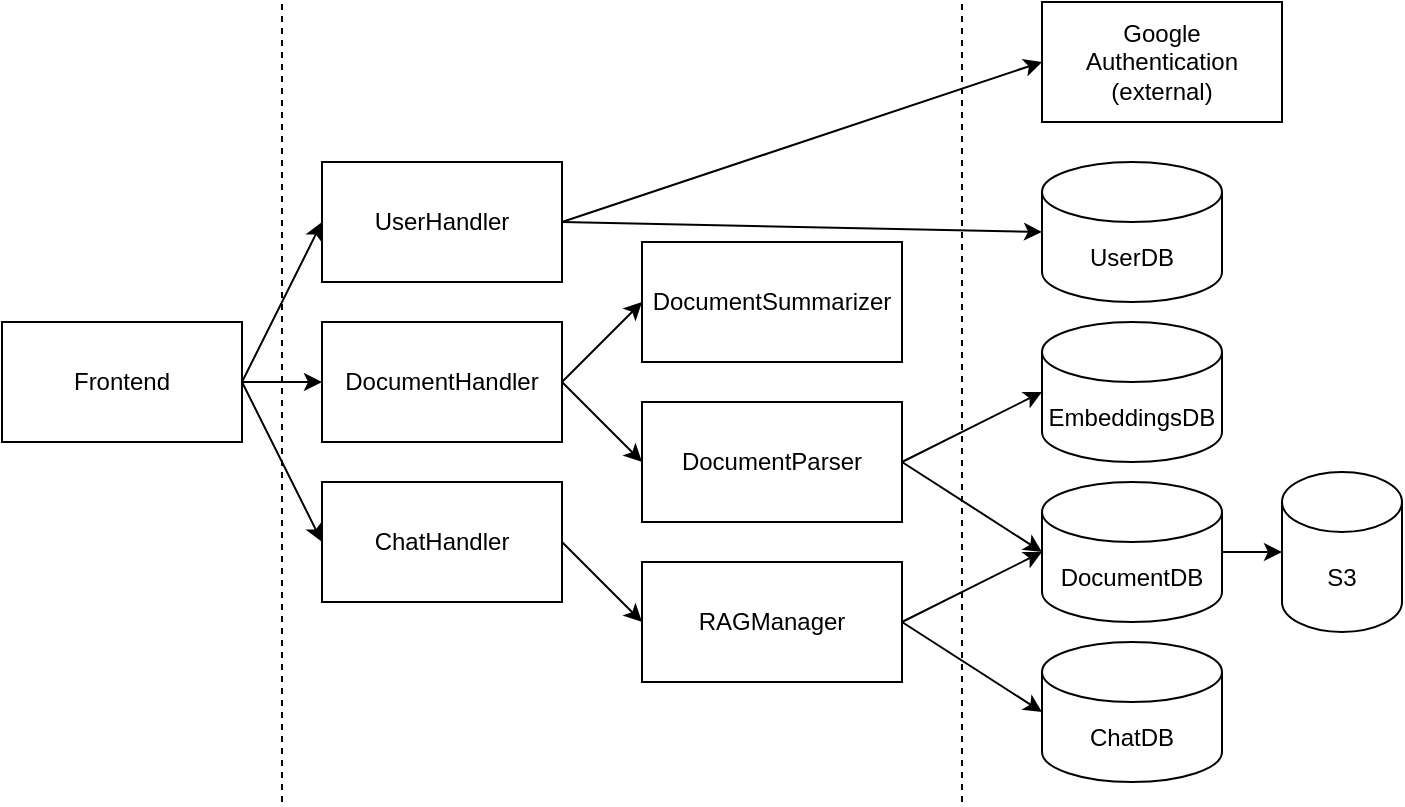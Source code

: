 <mxfile version="26.0.10">
  <diagram name="Page-1" id="CH4obqCmShr8P6OW-sn0">
    <mxGraphModel dx="995" dy="649" grid="1" gridSize="10" guides="1" tooltips="1" connect="1" arrows="1" fold="1" page="1" pageScale="1" pageWidth="850" pageHeight="1100" math="0" shadow="0">
      <root>
        <mxCell id="0" />
        <mxCell id="1" parent="0" />
        <mxCell id="gZXGNMnx3_eXt4WiYGjh-1" value="Frontend" style="rounded=0;whiteSpace=wrap;html=1;" vertex="1" parent="1">
          <mxGeometry x="40" y="280" width="120" height="60" as="geometry" />
        </mxCell>
        <mxCell id="gZXGNMnx3_eXt4WiYGjh-2" value="UserHandler" style="rounded=0;whiteSpace=wrap;html=1;" vertex="1" parent="1">
          <mxGeometry x="200" y="200" width="120" height="60" as="geometry" />
        </mxCell>
        <mxCell id="gZXGNMnx3_eXt4WiYGjh-3" value="DocumentHandler" style="rounded=0;whiteSpace=wrap;html=1;" vertex="1" parent="1">
          <mxGeometry x="200" y="280" width="120" height="60" as="geometry" />
        </mxCell>
        <mxCell id="gZXGNMnx3_eXt4WiYGjh-4" value="ChatHandler" style="rounded=0;whiteSpace=wrap;html=1;" vertex="1" parent="1">
          <mxGeometry x="200" y="360" width="120" height="60" as="geometry" />
        </mxCell>
        <mxCell id="gZXGNMnx3_eXt4WiYGjh-5" value="" style="endArrow=classic;html=1;rounded=0;entryX=0;entryY=0.5;entryDx=0;entryDy=0;" edge="1" parent="1" target="gZXGNMnx3_eXt4WiYGjh-2">
          <mxGeometry width="50" height="50" relative="1" as="geometry">
            <mxPoint x="160" y="310" as="sourcePoint" />
            <mxPoint x="210" y="260" as="targetPoint" />
          </mxGeometry>
        </mxCell>
        <mxCell id="gZXGNMnx3_eXt4WiYGjh-6" value="" style="endArrow=classic;html=1;rounded=0;exitX=1;exitY=0.5;exitDx=0;exitDy=0;entryX=0;entryY=0.5;entryDx=0;entryDy=0;" edge="1" parent="1" source="gZXGNMnx3_eXt4WiYGjh-1" target="gZXGNMnx3_eXt4WiYGjh-3">
          <mxGeometry width="50" height="50" relative="1" as="geometry">
            <mxPoint x="170" y="360" as="sourcePoint" />
            <mxPoint x="180" y="320" as="targetPoint" />
          </mxGeometry>
        </mxCell>
        <mxCell id="gZXGNMnx3_eXt4WiYGjh-7" value="" style="endArrow=classic;html=1;rounded=0;entryX=0;entryY=0.5;entryDx=0;entryDy=0;exitX=1;exitY=0.5;exitDx=0;exitDy=0;" edge="1" parent="1" source="gZXGNMnx3_eXt4WiYGjh-1" target="gZXGNMnx3_eXt4WiYGjh-4">
          <mxGeometry width="50" height="50" relative="1" as="geometry">
            <mxPoint x="130" y="420" as="sourcePoint" />
            <mxPoint x="180" y="370" as="targetPoint" />
          </mxGeometry>
        </mxCell>
        <mxCell id="gZXGNMnx3_eXt4WiYGjh-8" value="Google&lt;div&gt;Authentication&lt;/div&gt;&lt;div&gt;(external)&lt;/div&gt;" style="rounded=0;whiteSpace=wrap;html=1;" vertex="1" parent="1">
          <mxGeometry x="560" y="120" width="120" height="60" as="geometry" />
        </mxCell>
        <mxCell id="gZXGNMnx3_eXt4WiYGjh-10" value="" style="endArrow=none;dashed=1;html=1;rounded=0;" edge="1" parent="1">
          <mxGeometry width="50" height="50" relative="1" as="geometry">
            <mxPoint x="180" y="520" as="sourcePoint" />
            <mxPoint x="180" y="120" as="targetPoint" />
          </mxGeometry>
        </mxCell>
        <mxCell id="gZXGNMnx3_eXt4WiYGjh-13" value="DocumentDB" style="shape=cylinder3;whiteSpace=wrap;html=1;boundedLbl=1;backgroundOutline=1;size=15;" vertex="1" parent="1">
          <mxGeometry x="560" y="360" width="90" height="70" as="geometry" />
        </mxCell>
        <mxCell id="gZXGNMnx3_eXt4WiYGjh-14" value="UserDB" style="shape=cylinder3;whiteSpace=wrap;html=1;boundedLbl=1;backgroundOutline=1;size=15;" vertex="1" parent="1">
          <mxGeometry x="560" y="200" width="90" height="70" as="geometry" />
        </mxCell>
        <mxCell id="gZXGNMnx3_eXt4WiYGjh-15" value="ChatDB" style="shape=cylinder3;whiteSpace=wrap;html=1;boundedLbl=1;backgroundOutline=1;size=15;" vertex="1" parent="1">
          <mxGeometry x="560" y="440" width="90" height="70" as="geometry" />
        </mxCell>
        <mxCell id="gZXGNMnx3_eXt4WiYGjh-16" value="EmbeddingsDB" style="shape=cylinder3;whiteSpace=wrap;html=1;boundedLbl=1;backgroundOutline=1;size=15;" vertex="1" parent="1">
          <mxGeometry x="560" y="280" width="90" height="70" as="geometry" />
        </mxCell>
        <mxCell id="gZXGNMnx3_eXt4WiYGjh-17" value="DocumentParser" style="rounded=0;whiteSpace=wrap;html=1;" vertex="1" parent="1">
          <mxGeometry x="360" y="320" width="130" height="60" as="geometry" />
        </mxCell>
        <mxCell id="gZXGNMnx3_eXt4WiYGjh-18" value="RAGManager" style="rounded=0;whiteSpace=wrap;html=1;" vertex="1" parent="1">
          <mxGeometry x="360" y="400" width="130" height="60" as="geometry" />
        </mxCell>
        <mxCell id="gZXGNMnx3_eXt4WiYGjh-19" value="DocumentSummarizer" style="rounded=0;whiteSpace=wrap;html=1;" vertex="1" parent="1">
          <mxGeometry x="360" y="240" width="130" height="60" as="geometry" />
        </mxCell>
        <mxCell id="gZXGNMnx3_eXt4WiYGjh-20" value="" style="endArrow=none;dashed=1;html=1;rounded=0;" edge="1" parent="1">
          <mxGeometry width="50" height="50" relative="1" as="geometry">
            <mxPoint x="520" y="520" as="sourcePoint" />
            <mxPoint x="520" y="120" as="targetPoint" />
          </mxGeometry>
        </mxCell>
        <mxCell id="gZXGNMnx3_eXt4WiYGjh-21" value="" style="endArrow=classic;html=1;rounded=0;entryX=0;entryY=0.5;entryDx=0;entryDy=0;exitX=1;exitY=0.5;exitDx=0;exitDy=0;" edge="1" parent="1" source="gZXGNMnx3_eXt4WiYGjh-2" target="gZXGNMnx3_eXt4WiYGjh-8">
          <mxGeometry width="50" height="50" relative="1" as="geometry">
            <mxPoint x="380" y="200" as="sourcePoint" />
            <mxPoint x="430" y="150" as="targetPoint" />
          </mxGeometry>
        </mxCell>
        <mxCell id="gZXGNMnx3_eXt4WiYGjh-22" value="" style="endArrow=classic;html=1;rounded=0;entryX=0;entryY=0.5;entryDx=0;entryDy=0;entryPerimeter=0;exitX=1;exitY=0.5;exitDx=0;exitDy=0;" edge="1" parent="1" source="gZXGNMnx3_eXt4WiYGjh-2" target="gZXGNMnx3_eXt4WiYGjh-14">
          <mxGeometry width="50" height="50" relative="1" as="geometry">
            <mxPoint x="370" y="170" as="sourcePoint" />
            <mxPoint x="420" y="120" as="targetPoint" />
          </mxGeometry>
        </mxCell>
        <mxCell id="gZXGNMnx3_eXt4WiYGjh-23" value="" style="endArrow=classic;html=1;rounded=0;entryX=0;entryY=0.5;entryDx=0;entryDy=0;exitX=1;exitY=0.5;exitDx=0;exitDy=0;" edge="1" parent="1" source="gZXGNMnx3_eXt4WiYGjh-3" target="gZXGNMnx3_eXt4WiYGjh-19">
          <mxGeometry width="50" height="50" relative="1" as="geometry">
            <mxPoint x="300" y="330" as="sourcePoint" />
            <mxPoint x="350" y="280" as="targetPoint" />
          </mxGeometry>
        </mxCell>
        <mxCell id="gZXGNMnx3_eXt4WiYGjh-24" value="" style="endArrow=classic;html=1;rounded=0;entryX=0;entryY=0.5;entryDx=0;entryDy=0;exitX=1;exitY=0.5;exitDx=0;exitDy=0;" edge="1" parent="1" source="gZXGNMnx3_eXt4WiYGjh-3" target="gZXGNMnx3_eXt4WiYGjh-17">
          <mxGeometry width="50" height="50" relative="1" as="geometry">
            <mxPoint x="320" y="420" as="sourcePoint" />
            <mxPoint x="370" y="370" as="targetPoint" />
          </mxGeometry>
        </mxCell>
        <mxCell id="gZXGNMnx3_eXt4WiYGjh-25" value="" style="endArrow=classic;html=1;rounded=0;entryX=0;entryY=0.5;entryDx=0;entryDy=0;exitX=1;exitY=0.5;exitDx=0;exitDy=0;" edge="1" parent="1" source="gZXGNMnx3_eXt4WiYGjh-4" target="gZXGNMnx3_eXt4WiYGjh-18">
          <mxGeometry width="50" height="50" relative="1" as="geometry">
            <mxPoint x="240" y="520" as="sourcePoint" />
            <mxPoint x="290" y="470" as="targetPoint" />
          </mxGeometry>
        </mxCell>
        <mxCell id="gZXGNMnx3_eXt4WiYGjh-26" value="" style="endArrow=classic;html=1;rounded=0;entryX=0;entryY=0.5;entryDx=0;entryDy=0;entryPerimeter=0;exitX=1;exitY=0.5;exitDx=0;exitDy=0;" edge="1" parent="1" source="gZXGNMnx3_eXt4WiYGjh-18" target="gZXGNMnx3_eXt4WiYGjh-15">
          <mxGeometry width="50" height="50" relative="1" as="geometry">
            <mxPoint x="390" y="560" as="sourcePoint" />
            <mxPoint x="440" y="510" as="targetPoint" />
          </mxGeometry>
        </mxCell>
        <mxCell id="gZXGNMnx3_eXt4WiYGjh-27" value="" style="endArrow=classic;html=1;rounded=0;entryX=0;entryY=0.5;entryDx=0;entryDy=0;entryPerimeter=0;exitX=1;exitY=0.5;exitDx=0;exitDy=0;" edge="1" parent="1" source="gZXGNMnx3_eXt4WiYGjh-18" target="gZXGNMnx3_eXt4WiYGjh-13">
          <mxGeometry width="50" height="50" relative="1" as="geometry">
            <mxPoint x="420" y="530" as="sourcePoint" />
            <mxPoint x="470" y="480" as="targetPoint" />
          </mxGeometry>
        </mxCell>
        <mxCell id="gZXGNMnx3_eXt4WiYGjh-28" value="" style="endArrow=classic;html=1;rounded=0;entryX=0;entryY=0.5;entryDx=0;entryDy=0;entryPerimeter=0;exitX=1;exitY=0.5;exitDx=0;exitDy=0;" edge="1" parent="1" source="gZXGNMnx3_eXt4WiYGjh-17" target="gZXGNMnx3_eXt4WiYGjh-16">
          <mxGeometry width="50" height="50" relative="1" as="geometry">
            <mxPoint x="500" y="370" as="sourcePoint" />
            <mxPoint x="550" y="320" as="targetPoint" />
          </mxGeometry>
        </mxCell>
        <mxCell id="gZXGNMnx3_eXt4WiYGjh-29" value="" style="endArrow=classic;html=1;rounded=0;entryX=0;entryY=0.5;entryDx=0;entryDy=0;entryPerimeter=0;exitX=1;exitY=0.5;exitDx=0;exitDy=0;" edge="1" parent="1" source="gZXGNMnx3_eXt4WiYGjh-17" target="gZXGNMnx3_eXt4WiYGjh-13">
          <mxGeometry width="50" height="50" relative="1" as="geometry">
            <mxPoint x="480" y="350" as="sourcePoint" />
            <mxPoint x="750" y="240" as="targetPoint" />
          </mxGeometry>
        </mxCell>
        <mxCell id="gZXGNMnx3_eXt4WiYGjh-30" value="S3" style="shape=cylinder3;whiteSpace=wrap;html=1;boundedLbl=1;backgroundOutline=1;size=15;" vertex="1" parent="1">
          <mxGeometry x="680" y="355" width="60" height="80" as="geometry" />
        </mxCell>
        <mxCell id="gZXGNMnx3_eXt4WiYGjh-32" value="" style="endArrow=classic;html=1;rounded=0;entryX=0;entryY=0.5;entryDx=0;entryDy=0;entryPerimeter=0;exitX=1;exitY=0.5;exitDx=0;exitDy=0;exitPerimeter=0;" edge="1" parent="1" source="gZXGNMnx3_eXt4WiYGjh-13" target="gZXGNMnx3_eXt4WiYGjh-30">
          <mxGeometry width="50" height="50" relative="1" as="geometry">
            <mxPoint x="670" y="460" as="sourcePoint" />
            <mxPoint x="720" y="410" as="targetPoint" />
          </mxGeometry>
        </mxCell>
      </root>
    </mxGraphModel>
  </diagram>
</mxfile>
